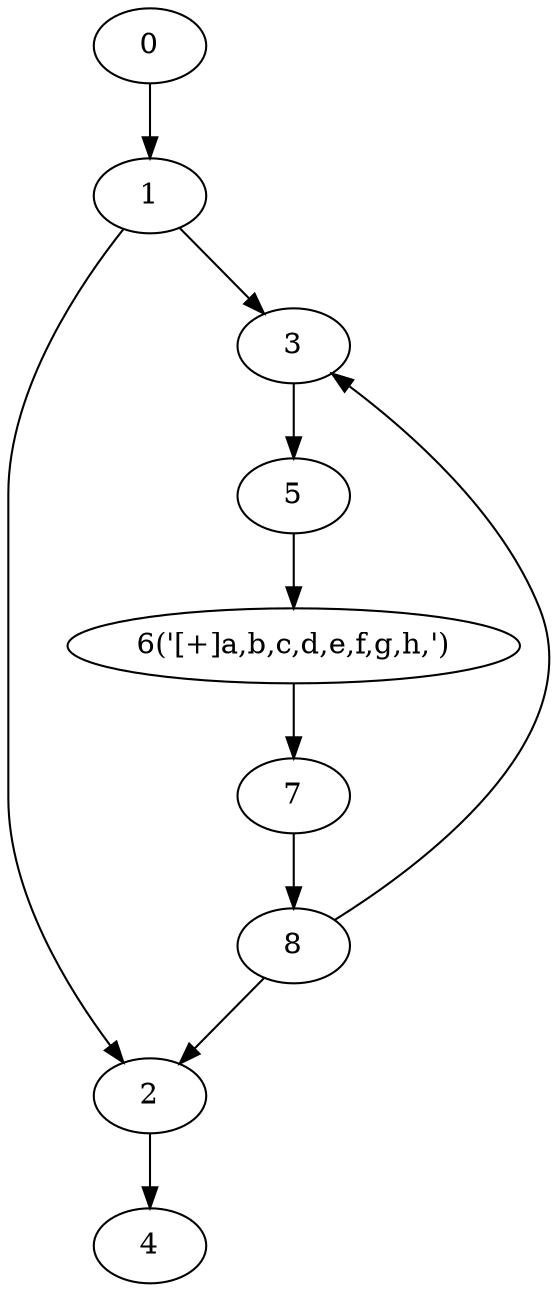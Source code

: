 digraph g {
	0 ;
	1 ;
	2 ;
	3 ;
	4 ;
	5 ;
	6 [label="6('[+]a,b,c,d,e,f,g,h,')"];
	7 ;
	8 ;
	0->1;
	1->2;
	8->2;
	1->3;
	8->3;
	2->4;
	3->5;
	5->6;
	6->7;
	7->8;
}
